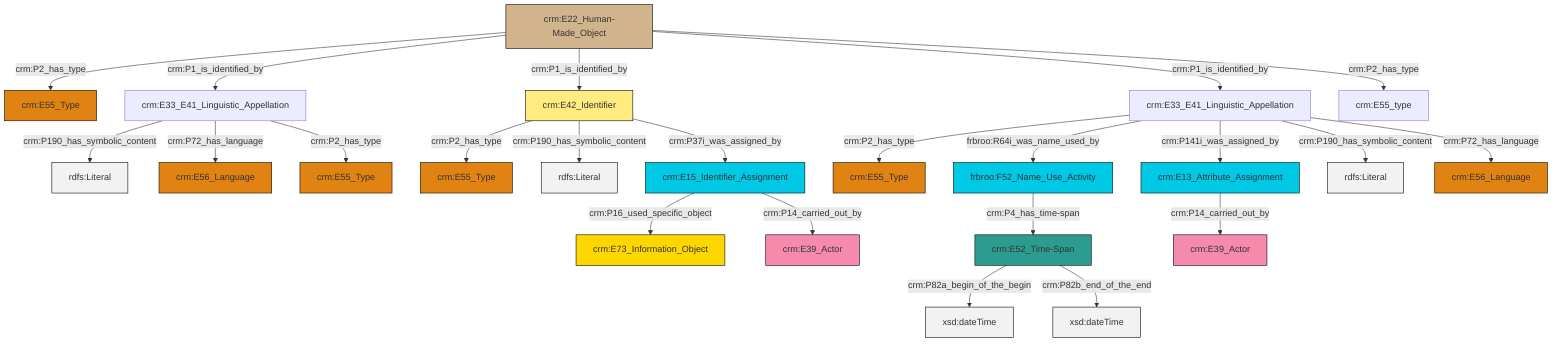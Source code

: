 graph TD
classDef Literal fill:#f2f2f2,stroke:#000000;
classDef CRM_Entity fill:#FFFFFF,stroke:#000000;
classDef Temporal_Entity fill:#00C9E6, stroke:#000000;
classDef Type fill:#E18312, stroke:#000000;
classDef Time-Span fill:#2C9C91, stroke:#000000;
classDef Appellation fill:#FFEB7F, stroke:#000000;
classDef Place fill:#008836, stroke:#000000;
classDef Persistent_Item fill:#B266B2, stroke:#000000;
classDef Conceptual_Object fill:#FFD700, stroke:#000000;
classDef Physical_Thing fill:#D2B48C, stroke:#000000;
classDef Actor fill:#f58aad, stroke:#000000;
classDef PC_Classes fill:#4ce600, stroke:#000000;
classDef Multi fill:#cccccc,stroke:#000000;

0["crm:E15_Identifier_Assignment"]:::Temporal_Entity -->|crm:P16_used_specific_object| 1["crm:E73_Information_Object"]:::Conceptual_Object
4["crm:E33_E41_Linguistic_Appellation"]:::Default -->|crm:P190_has_symbolic_content| 5[rdfs:Literal]:::Literal
2["crm:E33_E41_Linguistic_Appellation"]:::Default -->|crm:P2_has_type| 10["crm:E55_Type"]:::Type
2["crm:E33_E41_Linguistic_Appellation"]:::Default -->|frbroo:R64i_was_name_used_by| 11["frbroo:F52_Name_Use_Activity"]:::Temporal_Entity
12["crm:E42_Identifier"]:::Appellation -->|crm:P2_has_type| 13["crm:E55_Type"]:::Type
14["crm:E13_Attribute_Assignment"]:::Temporal_Entity -->|crm:P14_carried_out_by| 6["crm:E39_Actor"]:::Actor
4["crm:E33_E41_Linguistic_Appellation"]:::Default -->|crm:P72_has_language| 15["crm:E56_Language"]:::Type
12["crm:E42_Identifier"]:::Appellation -->|crm:P190_has_symbolic_content| 17[rdfs:Literal]:::Literal
4["crm:E33_E41_Linguistic_Appellation"]:::Default -->|crm:P2_has_type| 8["crm:E55_Type"]:::Type
20["crm:E22_Human-Made_Object"]:::Physical_Thing -->|crm:P2_has_type| 21["crm:E55_Type"]:::Type
12["crm:E42_Identifier"]:::Appellation -->|crm:P37i_was_assigned_by| 0["crm:E15_Identifier_Assignment"]:::Temporal_Entity
20["crm:E22_Human-Made_Object"]:::Physical_Thing -->|crm:P1_is_identified_by| 4["crm:E33_E41_Linguistic_Appellation"]:::Default
2["crm:E33_E41_Linguistic_Appellation"]:::Default -->|crm:P141i_was_assigned_by| 14["crm:E13_Attribute_Assignment"]:::Temporal_Entity
0["crm:E15_Identifier_Assignment"]:::Temporal_Entity -->|crm:P14_carried_out_by| 31["crm:E39_Actor"]:::Actor
2["crm:E33_E41_Linguistic_Appellation"]:::Default -->|crm:P190_has_symbolic_content| 35[rdfs:Literal]:::Literal
18["crm:E52_Time-Span"]:::Time-Span -->|crm:P82a_begin_of_the_begin| 36[xsd:dateTime]:::Literal
18["crm:E52_Time-Span"]:::Time-Span -->|crm:P82b_end_of_the_end| 37[xsd:dateTime]:::Literal
20["crm:E22_Human-Made_Object"]:::Physical_Thing -->|crm:P1_is_identified_by| 12["crm:E42_Identifier"]:::Appellation
2["crm:E33_E41_Linguistic_Appellation"]:::Default -->|crm:P72_has_language| 22["crm:E56_Language"]:::Type
20["crm:E22_Human-Made_Object"]:::Physical_Thing -->|crm:P1_is_identified_by| 2["crm:E33_E41_Linguistic_Appellation"]:::Default
20["crm:E22_Human-Made_Object"]:::Physical_Thing -->|crm:P2_has_type| 27["crm:E55_type"]:::Default
11["frbroo:F52_Name_Use_Activity"]:::Temporal_Entity -->|crm:P4_has_time-span| 18["crm:E52_Time-Span"]:::Time-Span